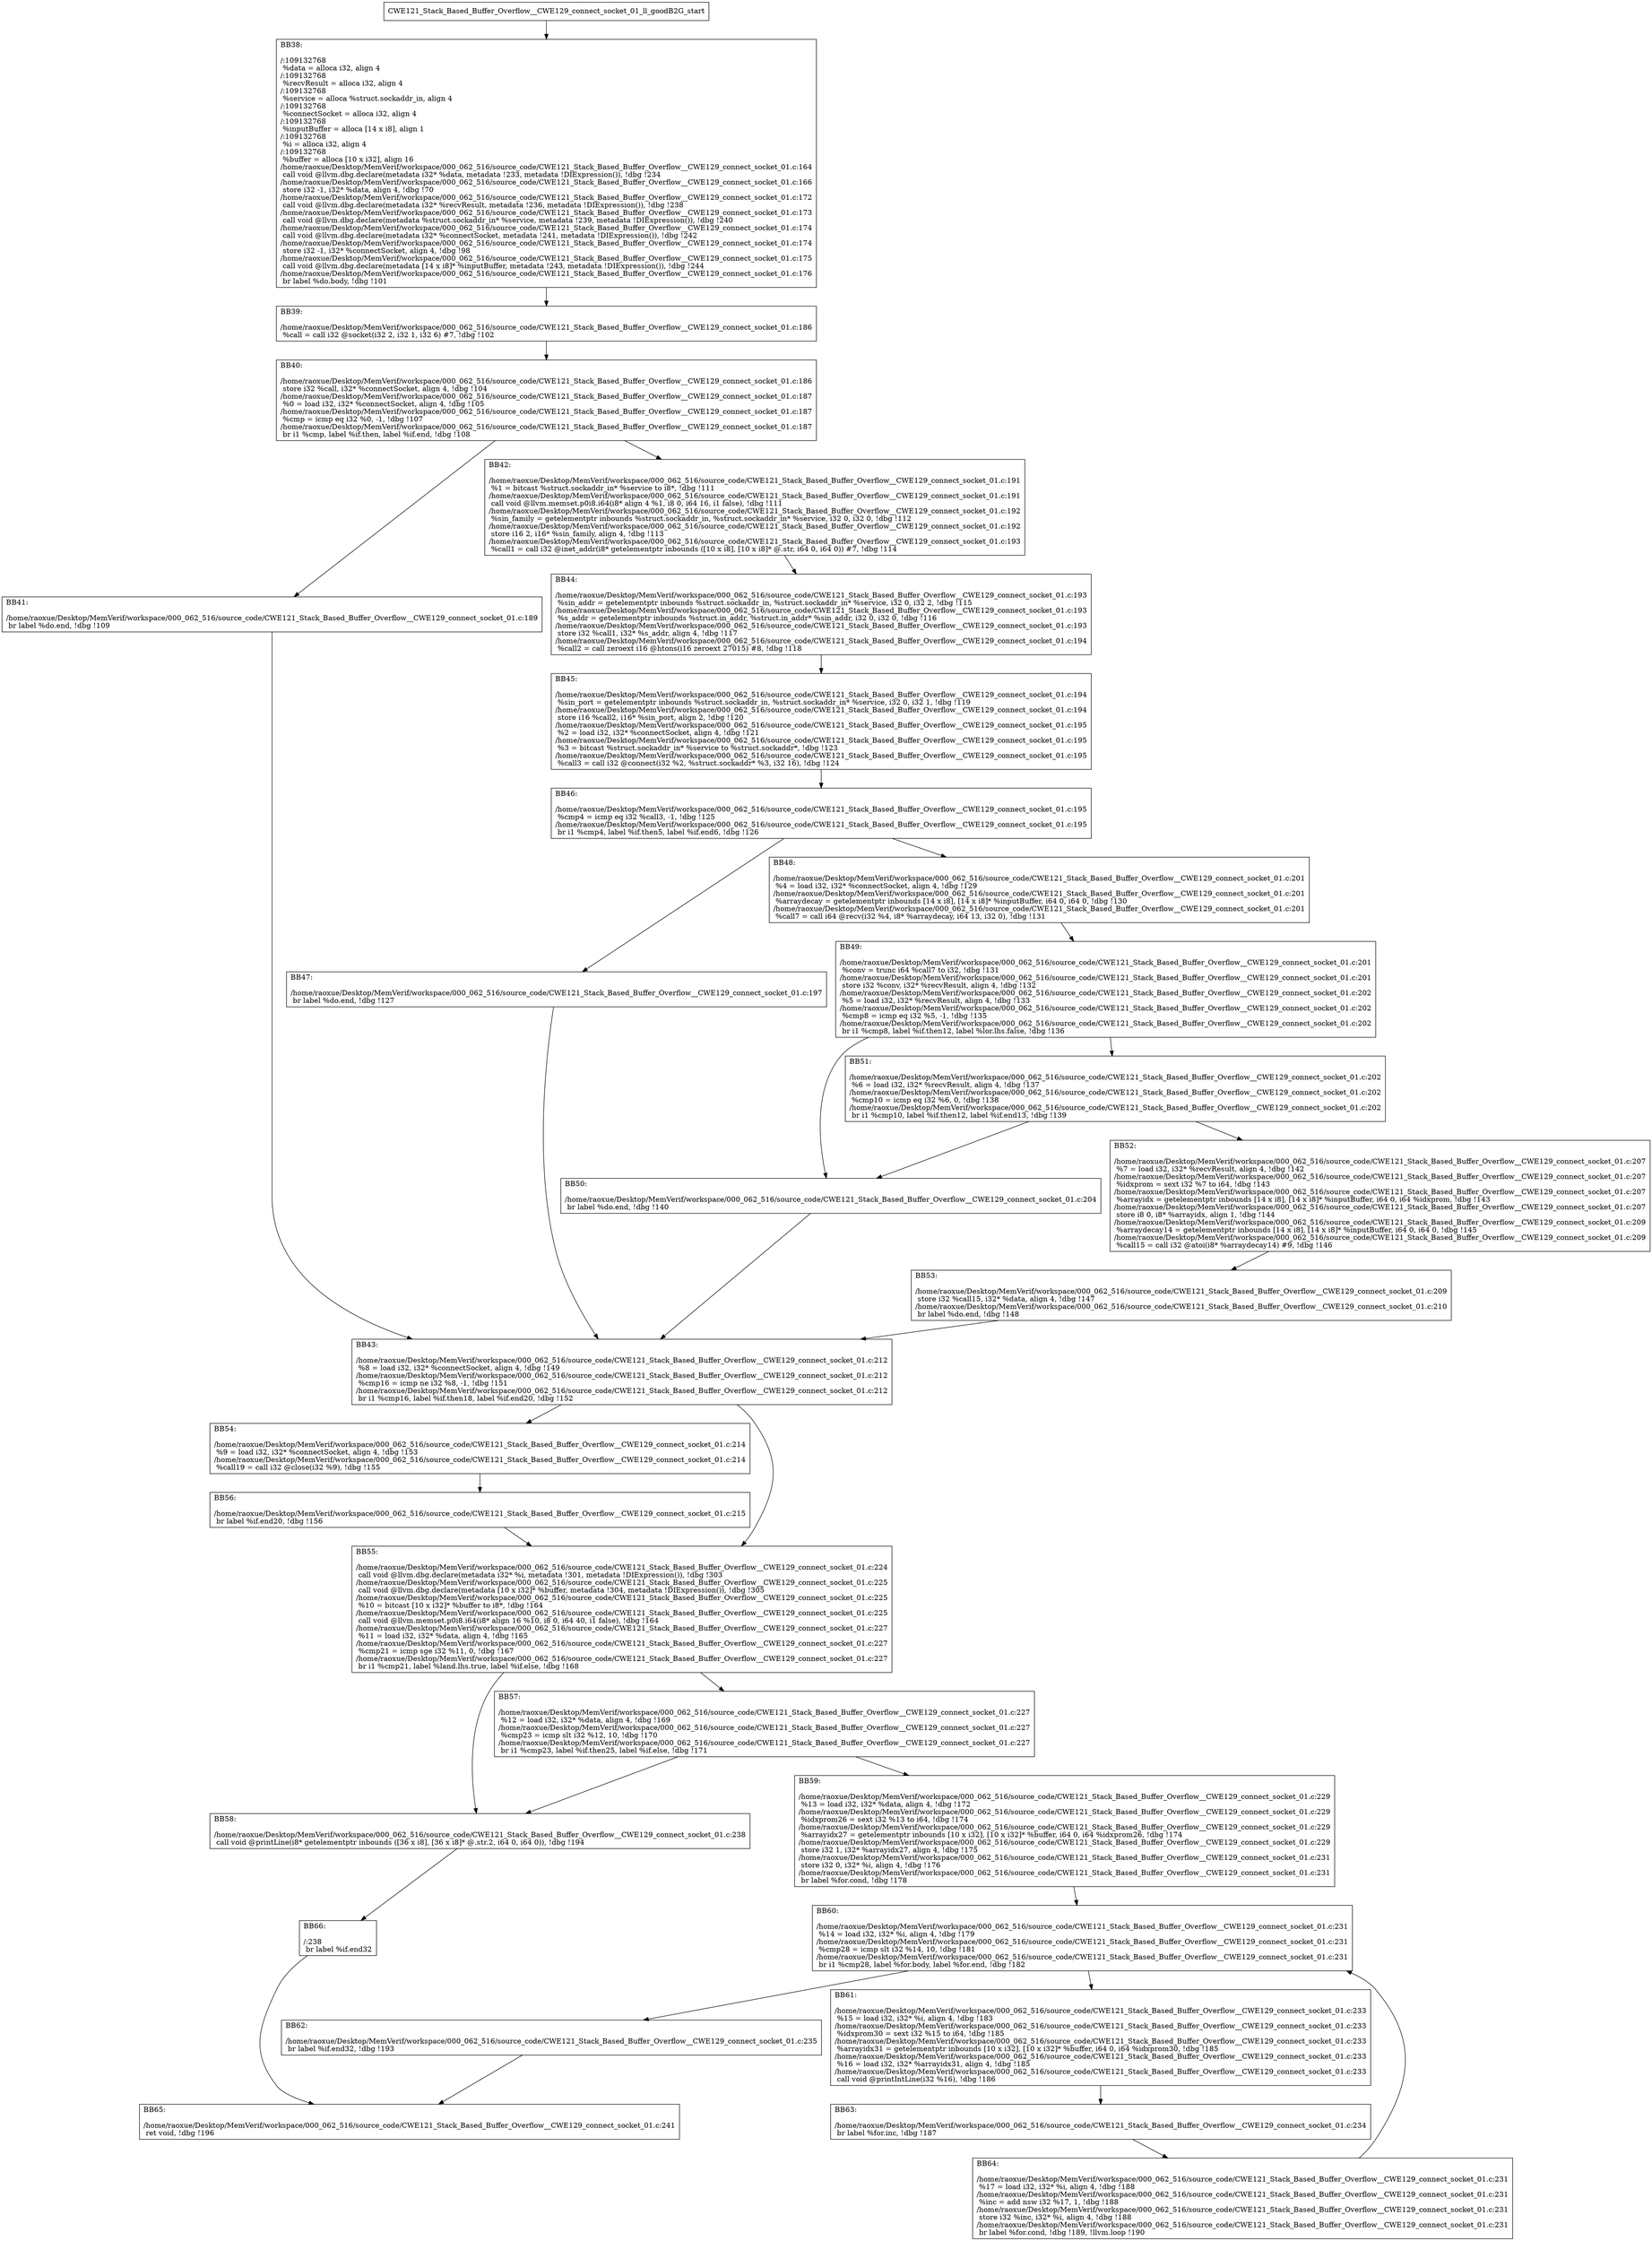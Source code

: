 digraph "CFG for'CWE121_Stack_Based_Buffer_Overflow__CWE129_connect_socket_01_ll_goodB2G' function" {
	BBCWE121_Stack_Based_Buffer_Overflow__CWE129_connect_socket_01_ll_goodB2G_start[shape=record,label="{CWE121_Stack_Based_Buffer_Overflow__CWE129_connect_socket_01_ll_goodB2G_start}"];
	BBCWE121_Stack_Based_Buffer_Overflow__CWE129_connect_socket_01_ll_goodB2G_start-> CWE121_Stack_Based_Buffer_Overflow__CWE129_connect_socket_01_ll_goodB2GBB38;
	CWE121_Stack_Based_Buffer_Overflow__CWE129_connect_socket_01_ll_goodB2GBB38 [shape=record, label="{BB38:\l\l/:109132768\l
  %data = alloca i32, align 4\l
/:109132768\l
  %recvResult = alloca i32, align 4\l
/:109132768\l
  %service = alloca %struct.sockaddr_in, align 4\l
/:109132768\l
  %connectSocket = alloca i32, align 4\l
/:109132768\l
  %inputBuffer = alloca [14 x i8], align 1\l
/:109132768\l
  %i = alloca i32, align 4\l
/:109132768\l
  %buffer = alloca [10 x i32], align 16\l
/home/raoxue/Desktop/MemVerif/workspace/000_062_516/source_code/CWE121_Stack_Based_Buffer_Overflow__CWE129_connect_socket_01.c:164\l
  call void @llvm.dbg.declare(metadata i32* %data, metadata !233, metadata !DIExpression()), !dbg !234\l
/home/raoxue/Desktop/MemVerif/workspace/000_062_516/source_code/CWE121_Stack_Based_Buffer_Overflow__CWE129_connect_socket_01.c:166\l
  store i32 -1, i32* %data, align 4, !dbg !70\l
/home/raoxue/Desktop/MemVerif/workspace/000_062_516/source_code/CWE121_Stack_Based_Buffer_Overflow__CWE129_connect_socket_01.c:172\l
  call void @llvm.dbg.declare(metadata i32* %recvResult, metadata !236, metadata !DIExpression()), !dbg !238\l
/home/raoxue/Desktop/MemVerif/workspace/000_062_516/source_code/CWE121_Stack_Based_Buffer_Overflow__CWE129_connect_socket_01.c:173\l
  call void @llvm.dbg.declare(metadata %struct.sockaddr_in* %service, metadata !239, metadata !DIExpression()), !dbg !240\l
/home/raoxue/Desktop/MemVerif/workspace/000_062_516/source_code/CWE121_Stack_Based_Buffer_Overflow__CWE129_connect_socket_01.c:174\l
  call void @llvm.dbg.declare(metadata i32* %connectSocket, metadata !241, metadata !DIExpression()), !dbg !242\l
/home/raoxue/Desktop/MemVerif/workspace/000_062_516/source_code/CWE121_Stack_Based_Buffer_Overflow__CWE129_connect_socket_01.c:174\l
  store i32 -1, i32* %connectSocket, align 4, !dbg !98\l
/home/raoxue/Desktop/MemVerif/workspace/000_062_516/source_code/CWE121_Stack_Based_Buffer_Overflow__CWE129_connect_socket_01.c:175\l
  call void @llvm.dbg.declare(metadata [14 x i8]* %inputBuffer, metadata !243, metadata !DIExpression()), !dbg !244\l
/home/raoxue/Desktop/MemVerif/workspace/000_062_516/source_code/CWE121_Stack_Based_Buffer_Overflow__CWE129_connect_socket_01.c:176\l
  br label %do.body, !dbg !101\l
}"];
	CWE121_Stack_Based_Buffer_Overflow__CWE129_connect_socket_01_ll_goodB2GBB38-> CWE121_Stack_Based_Buffer_Overflow__CWE129_connect_socket_01_ll_goodB2GBB39;
	CWE121_Stack_Based_Buffer_Overflow__CWE129_connect_socket_01_ll_goodB2GBB39 [shape=record, label="{BB39:\l\l/home/raoxue/Desktop/MemVerif/workspace/000_062_516/source_code/CWE121_Stack_Based_Buffer_Overflow__CWE129_connect_socket_01.c:186\l
  %call = call i32 @socket(i32 2, i32 1, i32 6) #7, !dbg !102\l
}"];
	CWE121_Stack_Based_Buffer_Overflow__CWE129_connect_socket_01_ll_goodB2GBB39-> CWE121_Stack_Based_Buffer_Overflow__CWE129_connect_socket_01_ll_goodB2GBB40;
	CWE121_Stack_Based_Buffer_Overflow__CWE129_connect_socket_01_ll_goodB2GBB40 [shape=record, label="{BB40:\l\l/home/raoxue/Desktop/MemVerif/workspace/000_062_516/source_code/CWE121_Stack_Based_Buffer_Overflow__CWE129_connect_socket_01.c:186\l
  store i32 %call, i32* %connectSocket, align 4, !dbg !104\l
/home/raoxue/Desktop/MemVerif/workspace/000_062_516/source_code/CWE121_Stack_Based_Buffer_Overflow__CWE129_connect_socket_01.c:187\l
  %0 = load i32, i32* %connectSocket, align 4, !dbg !105\l
/home/raoxue/Desktop/MemVerif/workspace/000_062_516/source_code/CWE121_Stack_Based_Buffer_Overflow__CWE129_connect_socket_01.c:187\l
  %cmp = icmp eq i32 %0, -1, !dbg !107\l
/home/raoxue/Desktop/MemVerif/workspace/000_062_516/source_code/CWE121_Stack_Based_Buffer_Overflow__CWE129_connect_socket_01.c:187\l
  br i1 %cmp, label %if.then, label %if.end, !dbg !108\l
}"];
	CWE121_Stack_Based_Buffer_Overflow__CWE129_connect_socket_01_ll_goodB2GBB40-> CWE121_Stack_Based_Buffer_Overflow__CWE129_connect_socket_01_ll_goodB2GBB41;
	CWE121_Stack_Based_Buffer_Overflow__CWE129_connect_socket_01_ll_goodB2GBB40-> CWE121_Stack_Based_Buffer_Overflow__CWE129_connect_socket_01_ll_goodB2GBB42;
	CWE121_Stack_Based_Buffer_Overflow__CWE129_connect_socket_01_ll_goodB2GBB41 [shape=record, label="{BB41:\l\l/home/raoxue/Desktop/MemVerif/workspace/000_062_516/source_code/CWE121_Stack_Based_Buffer_Overflow__CWE129_connect_socket_01.c:189\l
  br label %do.end, !dbg !109\l
}"];
	CWE121_Stack_Based_Buffer_Overflow__CWE129_connect_socket_01_ll_goodB2GBB41-> CWE121_Stack_Based_Buffer_Overflow__CWE129_connect_socket_01_ll_goodB2GBB43;
	CWE121_Stack_Based_Buffer_Overflow__CWE129_connect_socket_01_ll_goodB2GBB42 [shape=record, label="{BB42:\l\l/home/raoxue/Desktop/MemVerif/workspace/000_062_516/source_code/CWE121_Stack_Based_Buffer_Overflow__CWE129_connect_socket_01.c:191\l
  %1 = bitcast %struct.sockaddr_in* %service to i8*, !dbg !111\l
/home/raoxue/Desktop/MemVerif/workspace/000_062_516/source_code/CWE121_Stack_Based_Buffer_Overflow__CWE129_connect_socket_01.c:191\l
  call void @llvm.memset.p0i8.i64(i8* align 4 %1, i8 0, i64 16, i1 false), !dbg !111\l
/home/raoxue/Desktop/MemVerif/workspace/000_062_516/source_code/CWE121_Stack_Based_Buffer_Overflow__CWE129_connect_socket_01.c:192\l
  %sin_family = getelementptr inbounds %struct.sockaddr_in, %struct.sockaddr_in* %service, i32 0, i32 0, !dbg !112\l
/home/raoxue/Desktop/MemVerif/workspace/000_062_516/source_code/CWE121_Stack_Based_Buffer_Overflow__CWE129_connect_socket_01.c:192\l
  store i16 2, i16* %sin_family, align 4, !dbg !113\l
/home/raoxue/Desktop/MemVerif/workspace/000_062_516/source_code/CWE121_Stack_Based_Buffer_Overflow__CWE129_connect_socket_01.c:193\l
  %call1 = call i32 @inet_addr(i8* getelementptr inbounds ([10 x i8], [10 x i8]* @.str, i64 0, i64 0)) #7, !dbg !114\l
}"];
	CWE121_Stack_Based_Buffer_Overflow__CWE129_connect_socket_01_ll_goodB2GBB42-> CWE121_Stack_Based_Buffer_Overflow__CWE129_connect_socket_01_ll_goodB2GBB44;
	CWE121_Stack_Based_Buffer_Overflow__CWE129_connect_socket_01_ll_goodB2GBB44 [shape=record, label="{BB44:\l\l/home/raoxue/Desktop/MemVerif/workspace/000_062_516/source_code/CWE121_Stack_Based_Buffer_Overflow__CWE129_connect_socket_01.c:193\l
  %sin_addr = getelementptr inbounds %struct.sockaddr_in, %struct.sockaddr_in* %service, i32 0, i32 2, !dbg !115\l
/home/raoxue/Desktop/MemVerif/workspace/000_062_516/source_code/CWE121_Stack_Based_Buffer_Overflow__CWE129_connect_socket_01.c:193\l
  %s_addr = getelementptr inbounds %struct.in_addr, %struct.in_addr* %sin_addr, i32 0, i32 0, !dbg !116\l
/home/raoxue/Desktop/MemVerif/workspace/000_062_516/source_code/CWE121_Stack_Based_Buffer_Overflow__CWE129_connect_socket_01.c:193\l
  store i32 %call1, i32* %s_addr, align 4, !dbg !117\l
/home/raoxue/Desktop/MemVerif/workspace/000_062_516/source_code/CWE121_Stack_Based_Buffer_Overflow__CWE129_connect_socket_01.c:194\l
  %call2 = call zeroext i16 @htons(i16 zeroext 27015) #8, !dbg !118\l
}"];
	CWE121_Stack_Based_Buffer_Overflow__CWE129_connect_socket_01_ll_goodB2GBB44-> CWE121_Stack_Based_Buffer_Overflow__CWE129_connect_socket_01_ll_goodB2GBB45;
	CWE121_Stack_Based_Buffer_Overflow__CWE129_connect_socket_01_ll_goodB2GBB45 [shape=record, label="{BB45:\l\l/home/raoxue/Desktop/MemVerif/workspace/000_062_516/source_code/CWE121_Stack_Based_Buffer_Overflow__CWE129_connect_socket_01.c:194\l
  %sin_port = getelementptr inbounds %struct.sockaddr_in, %struct.sockaddr_in* %service, i32 0, i32 1, !dbg !119\l
/home/raoxue/Desktop/MemVerif/workspace/000_062_516/source_code/CWE121_Stack_Based_Buffer_Overflow__CWE129_connect_socket_01.c:194\l
  store i16 %call2, i16* %sin_port, align 2, !dbg !120\l
/home/raoxue/Desktop/MemVerif/workspace/000_062_516/source_code/CWE121_Stack_Based_Buffer_Overflow__CWE129_connect_socket_01.c:195\l
  %2 = load i32, i32* %connectSocket, align 4, !dbg !121\l
/home/raoxue/Desktop/MemVerif/workspace/000_062_516/source_code/CWE121_Stack_Based_Buffer_Overflow__CWE129_connect_socket_01.c:195\l
  %3 = bitcast %struct.sockaddr_in* %service to %struct.sockaddr*, !dbg !123\l
/home/raoxue/Desktop/MemVerif/workspace/000_062_516/source_code/CWE121_Stack_Based_Buffer_Overflow__CWE129_connect_socket_01.c:195\l
  %call3 = call i32 @connect(i32 %2, %struct.sockaddr* %3, i32 16), !dbg !124\l
}"];
	CWE121_Stack_Based_Buffer_Overflow__CWE129_connect_socket_01_ll_goodB2GBB45-> CWE121_Stack_Based_Buffer_Overflow__CWE129_connect_socket_01_ll_goodB2GBB46;
	CWE121_Stack_Based_Buffer_Overflow__CWE129_connect_socket_01_ll_goodB2GBB46 [shape=record, label="{BB46:\l\l/home/raoxue/Desktop/MemVerif/workspace/000_062_516/source_code/CWE121_Stack_Based_Buffer_Overflow__CWE129_connect_socket_01.c:195\l
  %cmp4 = icmp eq i32 %call3, -1, !dbg !125\l
/home/raoxue/Desktop/MemVerif/workspace/000_062_516/source_code/CWE121_Stack_Based_Buffer_Overflow__CWE129_connect_socket_01.c:195\l
  br i1 %cmp4, label %if.then5, label %if.end6, !dbg !126\l
}"];
	CWE121_Stack_Based_Buffer_Overflow__CWE129_connect_socket_01_ll_goodB2GBB46-> CWE121_Stack_Based_Buffer_Overflow__CWE129_connect_socket_01_ll_goodB2GBB47;
	CWE121_Stack_Based_Buffer_Overflow__CWE129_connect_socket_01_ll_goodB2GBB46-> CWE121_Stack_Based_Buffer_Overflow__CWE129_connect_socket_01_ll_goodB2GBB48;
	CWE121_Stack_Based_Buffer_Overflow__CWE129_connect_socket_01_ll_goodB2GBB47 [shape=record, label="{BB47:\l\l/home/raoxue/Desktop/MemVerif/workspace/000_062_516/source_code/CWE121_Stack_Based_Buffer_Overflow__CWE129_connect_socket_01.c:197\l
  br label %do.end, !dbg !127\l
}"];
	CWE121_Stack_Based_Buffer_Overflow__CWE129_connect_socket_01_ll_goodB2GBB47-> CWE121_Stack_Based_Buffer_Overflow__CWE129_connect_socket_01_ll_goodB2GBB43;
	CWE121_Stack_Based_Buffer_Overflow__CWE129_connect_socket_01_ll_goodB2GBB48 [shape=record, label="{BB48:\l\l/home/raoxue/Desktop/MemVerif/workspace/000_062_516/source_code/CWE121_Stack_Based_Buffer_Overflow__CWE129_connect_socket_01.c:201\l
  %4 = load i32, i32* %connectSocket, align 4, !dbg !129\l
/home/raoxue/Desktop/MemVerif/workspace/000_062_516/source_code/CWE121_Stack_Based_Buffer_Overflow__CWE129_connect_socket_01.c:201\l
  %arraydecay = getelementptr inbounds [14 x i8], [14 x i8]* %inputBuffer, i64 0, i64 0, !dbg !130\l
/home/raoxue/Desktop/MemVerif/workspace/000_062_516/source_code/CWE121_Stack_Based_Buffer_Overflow__CWE129_connect_socket_01.c:201\l
  %call7 = call i64 @recv(i32 %4, i8* %arraydecay, i64 13, i32 0), !dbg !131\l
}"];
	CWE121_Stack_Based_Buffer_Overflow__CWE129_connect_socket_01_ll_goodB2GBB48-> CWE121_Stack_Based_Buffer_Overflow__CWE129_connect_socket_01_ll_goodB2GBB49;
	CWE121_Stack_Based_Buffer_Overflow__CWE129_connect_socket_01_ll_goodB2GBB49 [shape=record, label="{BB49:\l\l/home/raoxue/Desktop/MemVerif/workspace/000_062_516/source_code/CWE121_Stack_Based_Buffer_Overflow__CWE129_connect_socket_01.c:201\l
  %conv = trunc i64 %call7 to i32, !dbg !131\l
/home/raoxue/Desktop/MemVerif/workspace/000_062_516/source_code/CWE121_Stack_Based_Buffer_Overflow__CWE129_connect_socket_01.c:201\l
  store i32 %conv, i32* %recvResult, align 4, !dbg !132\l
/home/raoxue/Desktop/MemVerif/workspace/000_062_516/source_code/CWE121_Stack_Based_Buffer_Overflow__CWE129_connect_socket_01.c:202\l
  %5 = load i32, i32* %recvResult, align 4, !dbg !133\l
/home/raoxue/Desktop/MemVerif/workspace/000_062_516/source_code/CWE121_Stack_Based_Buffer_Overflow__CWE129_connect_socket_01.c:202\l
  %cmp8 = icmp eq i32 %5, -1, !dbg !135\l
/home/raoxue/Desktop/MemVerif/workspace/000_062_516/source_code/CWE121_Stack_Based_Buffer_Overflow__CWE129_connect_socket_01.c:202\l
  br i1 %cmp8, label %if.then12, label %lor.lhs.false, !dbg !136\l
}"];
	CWE121_Stack_Based_Buffer_Overflow__CWE129_connect_socket_01_ll_goodB2GBB49-> CWE121_Stack_Based_Buffer_Overflow__CWE129_connect_socket_01_ll_goodB2GBB50;
	CWE121_Stack_Based_Buffer_Overflow__CWE129_connect_socket_01_ll_goodB2GBB49-> CWE121_Stack_Based_Buffer_Overflow__CWE129_connect_socket_01_ll_goodB2GBB51;
	CWE121_Stack_Based_Buffer_Overflow__CWE129_connect_socket_01_ll_goodB2GBB51 [shape=record, label="{BB51:\l\l/home/raoxue/Desktop/MemVerif/workspace/000_062_516/source_code/CWE121_Stack_Based_Buffer_Overflow__CWE129_connect_socket_01.c:202\l
  %6 = load i32, i32* %recvResult, align 4, !dbg !137\l
/home/raoxue/Desktop/MemVerif/workspace/000_062_516/source_code/CWE121_Stack_Based_Buffer_Overflow__CWE129_connect_socket_01.c:202\l
  %cmp10 = icmp eq i32 %6, 0, !dbg !138\l
/home/raoxue/Desktop/MemVerif/workspace/000_062_516/source_code/CWE121_Stack_Based_Buffer_Overflow__CWE129_connect_socket_01.c:202\l
  br i1 %cmp10, label %if.then12, label %if.end13, !dbg !139\l
}"];
	CWE121_Stack_Based_Buffer_Overflow__CWE129_connect_socket_01_ll_goodB2GBB51-> CWE121_Stack_Based_Buffer_Overflow__CWE129_connect_socket_01_ll_goodB2GBB50;
	CWE121_Stack_Based_Buffer_Overflow__CWE129_connect_socket_01_ll_goodB2GBB51-> CWE121_Stack_Based_Buffer_Overflow__CWE129_connect_socket_01_ll_goodB2GBB52;
	CWE121_Stack_Based_Buffer_Overflow__CWE129_connect_socket_01_ll_goodB2GBB50 [shape=record, label="{BB50:\l\l/home/raoxue/Desktop/MemVerif/workspace/000_062_516/source_code/CWE121_Stack_Based_Buffer_Overflow__CWE129_connect_socket_01.c:204\l
  br label %do.end, !dbg !140\l
}"];
	CWE121_Stack_Based_Buffer_Overflow__CWE129_connect_socket_01_ll_goodB2GBB50-> CWE121_Stack_Based_Buffer_Overflow__CWE129_connect_socket_01_ll_goodB2GBB43;
	CWE121_Stack_Based_Buffer_Overflow__CWE129_connect_socket_01_ll_goodB2GBB52 [shape=record, label="{BB52:\l\l/home/raoxue/Desktop/MemVerif/workspace/000_062_516/source_code/CWE121_Stack_Based_Buffer_Overflow__CWE129_connect_socket_01.c:207\l
  %7 = load i32, i32* %recvResult, align 4, !dbg !142\l
/home/raoxue/Desktop/MemVerif/workspace/000_062_516/source_code/CWE121_Stack_Based_Buffer_Overflow__CWE129_connect_socket_01.c:207\l
  %idxprom = sext i32 %7 to i64, !dbg !143\l
/home/raoxue/Desktop/MemVerif/workspace/000_062_516/source_code/CWE121_Stack_Based_Buffer_Overflow__CWE129_connect_socket_01.c:207\l
  %arrayidx = getelementptr inbounds [14 x i8], [14 x i8]* %inputBuffer, i64 0, i64 %idxprom, !dbg !143\l
/home/raoxue/Desktop/MemVerif/workspace/000_062_516/source_code/CWE121_Stack_Based_Buffer_Overflow__CWE129_connect_socket_01.c:207\l
  store i8 0, i8* %arrayidx, align 1, !dbg !144\l
/home/raoxue/Desktop/MemVerif/workspace/000_062_516/source_code/CWE121_Stack_Based_Buffer_Overflow__CWE129_connect_socket_01.c:209\l
  %arraydecay14 = getelementptr inbounds [14 x i8], [14 x i8]* %inputBuffer, i64 0, i64 0, !dbg !145\l
/home/raoxue/Desktop/MemVerif/workspace/000_062_516/source_code/CWE121_Stack_Based_Buffer_Overflow__CWE129_connect_socket_01.c:209\l
  %call15 = call i32 @atoi(i8* %arraydecay14) #9, !dbg !146\l
}"];
	CWE121_Stack_Based_Buffer_Overflow__CWE129_connect_socket_01_ll_goodB2GBB52-> CWE121_Stack_Based_Buffer_Overflow__CWE129_connect_socket_01_ll_goodB2GBB53;
	CWE121_Stack_Based_Buffer_Overflow__CWE129_connect_socket_01_ll_goodB2GBB53 [shape=record, label="{BB53:\l\l/home/raoxue/Desktop/MemVerif/workspace/000_062_516/source_code/CWE121_Stack_Based_Buffer_Overflow__CWE129_connect_socket_01.c:209\l
  store i32 %call15, i32* %data, align 4, !dbg !147\l
/home/raoxue/Desktop/MemVerif/workspace/000_062_516/source_code/CWE121_Stack_Based_Buffer_Overflow__CWE129_connect_socket_01.c:210\l
  br label %do.end, !dbg !148\l
}"];
	CWE121_Stack_Based_Buffer_Overflow__CWE129_connect_socket_01_ll_goodB2GBB53-> CWE121_Stack_Based_Buffer_Overflow__CWE129_connect_socket_01_ll_goodB2GBB43;
	CWE121_Stack_Based_Buffer_Overflow__CWE129_connect_socket_01_ll_goodB2GBB43 [shape=record, label="{BB43:\l\l/home/raoxue/Desktop/MemVerif/workspace/000_062_516/source_code/CWE121_Stack_Based_Buffer_Overflow__CWE129_connect_socket_01.c:212\l
  %8 = load i32, i32* %connectSocket, align 4, !dbg !149\l
/home/raoxue/Desktop/MemVerif/workspace/000_062_516/source_code/CWE121_Stack_Based_Buffer_Overflow__CWE129_connect_socket_01.c:212\l
  %cmp16 = icmp ne i32 %8, -1, !dbg !151\l
/home/raoxue/Desktop/MemVerif/workspace/000_062_516/source_code/CWE121_Stack_Based_Buffer_Overflow__CWE129_connect_socket_01.c:212\l
  br i1 %cmp16, label %if.then18, label %if.end20, !dbg !152\l
}"];
	CWE121_Stack_Based_Buffer_Overflow__CWE129_connect_socket_01_ll_goodB2GBB43-> CWE121_Stack_Based_Buffer_Overflow__CWE129_connect_socket_01_ll_goodB2GBB54;
	CWE121_Stack_Based_Buffer_Overflow__CWE129_connect_socket_01_ll_goodB2GBB43-> CWE121_Stack_Based_Buffer_Overflow__CWE129_connect_socket_01_ll_goodB2GBB55;
	CWE121_Stack_Based_Buffer_Overflow__CWE129_connect_socket_01_ll_goodB2GBB54 [shape=record, label="{BB54:\l\l/home/raoxue/Desktop/MemVerif/workspace/000_062_516/source_code/CWE121_Stack_Based_Buffer_Overflow__CWE129_connect_socket_01.c:214\l
  %9 = load i32, i32* %connectSocket, align 4, !dbg !153\l
/home/raoxue/Desktop/MemVerif/workspace/000_062_516/source_code/CWE121_Stack_Based_Buffer_Overflow__CWE129_connect_socket_01.c:214\l
  %call19 = call i32 @close(i32 %9), !dbg !155\l
}"];
	CWE121_Stack_Based_Buffer_Overflow__CWE129_connect_socket_01_ll_goodB2GBB54-> CWE121_Stack_Based_Buffer_Overflow__CWE129_connect_socket_01_ll_goodB2GBB56;
	CWE121_Stack_Based_Buffer_Overflow__CWE129_connect_socket_01_ll_goodB2GBB56 [shape=record, label="{BB56:\l\l/home/raoxue/Desktop/MemVerif/workspace/000_062_516/source_code/CWE121_Stack_Based_Buffer_Overflow__CWE129_connect_socket_01.c:215\l
  br label %if.end20, !dbg !156\l
}"];
	CWE121_Stack_Based_Buffer_Overflow__CWE129_connect_socket_01_ll_goodB2GBB56-> CWE121_Stack_Based_Buffer_Overflow__CWE129_connect_socket_01_ll_goodB2GBB55;
	CWE121_Stack_Based_Buffer_Overflow__CWE129_connect_socket_01_ll_goodB2GBB55 [shape=record, label="{BB55:\l\l/home/raoxue/Desktop/MemVerif/workspace/000_062_516/source_code/CWE121_Stack_Based_Buffer_Overflow__CWE129_connect_socket_01.c:224\l
  call void @llvm.dbg.declare(metadata i32* %i, metadata !301, metadata !DIExpression()), !dbg !303\l
/home/raoxue/Desktop/MemVerif/workspace/000_062_516/source_code/CWE121_Stack_Based_Buffer_Overflow__CWE129_connect_socket_01.c:225\l
  call void @llvm.dbg.declare(metadata [10 x i32]* %buffer, metadata !304, metadata !DIExpression()), !dbg !305\l
/home/raoxue/Desktop/MemVerif/workspace/000_062_516/source_code/CWE121_Stack_Based_Buffer_Overflow__CWE129_connect_socket_01.c:225\l
  %10 = bitcast [10 x i32]* %buffer to i8*, !dbg !164\l
/home/raoxue/Desktop/MemVerif/workspace/000_062_516/source_code/CWE121_Stack_Based_Buffer_Overflow__CWE129_connect_socket_01.c:225\l
  call void @llvm.memset.p0i8.i64(i8* align 16 %10, i8 0, i64 40, i1 false), !dbg !164\l
/home/raoxue/Desktop/MemVerif/workspace/000_062_516/source_code/CWE121_Stack_Based_Buffer_Overflow__CWE129_connect_socket_01.c:227\l
  %11 = load i32, i32* %data, align 4, !dbg !165\l
/home/raoxue/Desktop/MemVerif/workspace/000_062_516/source_code/CWE121_Stack_Based_Buffer_Overflow__CWE129_connect_socket_01.c:227\l
  %cmp21 = icmp sge i32 %11, 0, !dbg !167\l
/home/raoxue/Desktop/MemVerif/workspace/000_062_516/source_code/CWE121_Stack_Based_Buffer_Overflow__CWE129_connect_socket_01.c:227\l
  br i1 %cmp21, label %land.lhs.true, label %if.else, !dbg !168\l
}"];
	CWE121_Stack_Based_Buffer_Overflow__CWE129_connect_socket_01_ll_goodB2GBB55-> CWE121_Stack_Based_Buffer_Overflow__CWE129_connect_socket_01_ll_goodB2GBB57;
	CWE121_Stack_Based_Buffer_Overflow__CWE129_connect_socket_01_ll_goodB2GBB55-> CWE121_Stack_Based_Buffer_Overflow__CWE129_connect_socket_01_ll_goodB2GBB58;
	CWE121_Stack_Based_Buffer_Overflow__CWE129_connect_socket_01_ll_goodB2GBB57 [shape=record, label="{BB57:\l\l/home/raoxue/Desktop/MemVerif/workspace/000_062_516/source_code/CWE121_Stack_Based_Buffer_Overflow__CWE129_connect_socket_01.c:227\l
  %12 = load i32, i32* %data, align 4, !dbg !169\l
/home/raoxue/Desktop/MemVerif/workspace/000_062_516/source_code/CWE121_Stack_Based_Buffer_Overflow__CWE129_connect_socket_01.c:227\l
  %cmp23 = icmp slt i32 %12, 10, !dbg !170\l
/home/raoxue/Desktop/MemVerif/workspace/000_062_516/source_code/CWE121_Stack_Based_Buffer_Overflow__CWE129_connect_socket_01.c:227\l
  br i1 %cmp23, label %if.then25, label %if.else, !dbg !171\l
}"];
	CWE121_Stack_Based_Buffer_Overflow__CWE129_connect_socket_01_ll_goodB2GBB57-> CWE121_Stack_Based_Buffer_Overflow__CWE129_connect_socket_01_ll_goodB2GBB59;
	CWE121_Stack_Based_Buffer_Overflow__CWE129_connect_socket_01_ll_goodB2GBB57-> CWE121_Stack_Based_Buffer_Overflow__CWE129_connect_socket_01_ll_goodB2GBB58;
	CWE121_Stack_Based_Buffer_Overflow__CWE129_connect_socket_01_ll_goodB2GBB59 [shape=record, label="{BB59:\l\l/home/raoxue/Desktop/MemVerif/workspace/000_062_516/source_code/CWE121_Stack_Based_Buffer_Overflow__CWE129_connect_socket_01.c:229\l
  %13 = load i32, i32* %data, align 4, !dbg !172\l
/home/raoxue/Desktop/MemVerif/workspace/000_062_516/source_code/CWE121_Stack_Based_Buffer_Overflow__CWE129_connect_socket_01.c:229\l
  %idxprom26 = sext i32 %13 to i64, !dbg !174\l
/home/raoxue/Desktop/MemVerif/workspace/000_062_516/source_code/CWE121_Stack_Based_Buffer_Overflow__CWE129_connect_socket_01.c:229\l
  %arrayidx27 = getelementptr inbounds [10 x i32], [10 x i32]* %buffer, i64 0, i64 %idxprom26, !dbg !174\l
/home/raoxue/Desktop/MemVerif/workspace/000_062_516/source_code/CWE121_Stack_Based_Buffer_Overflow__CWE129_connect_socket_01.c:229\l
  store i32 1, i32* %arrayidx27, align 4, !dbg !175\l
/home/raoxue/Desktop/MemVerif/workspace/000_062_516/source_code/CWE121_Stack_Based_Buffer_Overflow__CWE129_connect_socket_01.c:231\l
  store i32 0, i32* %i, align 4, !dbg !176\l
/home/raoxue/Desktop/MemVerif/workspace/000_062_516/source_code/CWE121_Stack_Based_Buffer_Overflow__CWE129_connect_socket_01.c:231\l
  br label %for.cond, !dbg !178\l
}"];
	CWE121_Stack_Based_Buffer_Overflow__CWE129_connect_socket_01_ll_goodB2GBB59-> CWE121_Stack_Based_Buffer_Overflow__CWE129_connect_socket_01_ll_goodB2GBB60;
	CWE121_Stack_Based_Buffer_Overflow__CWE129_connect_socket_01_ll_goodB2GBB60 [shape=record, label="{BB60:\l\l/home/raoxue/Desktop/MemVerif/workspace/000_062_516/source_code/CWE121_Stack_Based_Buffer_Overflow__CWE129_connect_socket_01.c:231\l
  %14 = load i32, i32* %i, align 4, !dbg !179\l
/home/raoxue/Desktop/MemVerif/workspace/000_062_516/source_code/CWE121_Stack_Based_Buffer_Overflow__CWE129_connect_socket_01.c:231\l
  %cmp28 = icmp slt i32 %14, 10, !dbg !181\l
/home/raoxue/Desktop/MemVerif/workspace/000_062_516/source_code/CWE121_Stack_Based_Buffer_Overflow__CWE129_connect_socket_01.c:231\l
  br i1 %cmp28, label %for.body, label %for.end, !dbg !182\l
}"];
	CWE121_Stack_Based_Buffer_Overflow__CWE129_connect_socket_01_ll_goodB2GBB60-> CWE121_Stack_Based_Buffer_Overflow__CWE129_connect_socket_01_ll_goodB2GBB61;
	CWE121_Stack_Based_Buffer_Overflow__CWE129_connect_socket_01_ll_goodB2GBB60-> CWE121_Stack_Based_Buffer_Overflow__CWE129_connect_socket_01_ll_goodB2GBB62;
	CWE121_Stack_Based_Buffer_Overflow__CWE129_connect_socket_01_ll_goodB2GBB61 [shape=record, label="{BB61:\l\l/home/raoxue/Desktop/MemVerif/workspace/000_062_516/source_code/CWE121_Stack_Based_Buffer_Overflow__CWE129_connect_socket_01.c:233\l
  %15 = load i32, i32* %i, align 4, !dbg !183\l
/home/raoxue/Desktop/MemVerif/workspace/000_062_516/source_code/CWE121_Stack_Based_Buffer_Overflow__CWE129_connect_socket_01.c:233\l
  %idxprom30 = sext i32 %15 to i64, !dbg !185\l
/home/raoxue/Desktop/MemVerif/workspace/000_062_516/source_code/CWE121_Stack_Based_Buffer_Overflow__CWE129_connect_socket_01.c:233\l
  %arrayidx31 = getelementptr inbounds [10 x i32], [10 x i32]* %buffer, i64 0, i64 %idxprom30, !dbg !185\l
/home/raoxue/Desktop/MemVerif/workspace/000_062_516/source_code/CWE121_Stack_Based_Buffer_Overflow__CWE129_connect_socket_01.c:233\l
  %16 = load i32, i32* %arrayidx31, align 4, !dbg !185\l
/home/raoxue/Desktop/MemVerif/workspace/000_062_516/source_code/CWE121_Stack_Based_Buffer_Overflow__CWE129_connect_socket_01.c:233\l
  call void @printIntLine(i32 %16), !dbg !186\l
}"];
	CWE121_Stack_Based_Buffer_Overflow__CWE129_connect_socket_01_ll_goodB2GBB61-> CWE121_Stack_Based_Buffer_Overflow__CWE129_connect_socket_01_ll_goodB2GBB63;
	CWE121_Stack_Based_Buffer_Overflow__CWE129_connect_socket_01_ll_goodB2GBB63 [shape=record, label="{BB63:\l\l/home/raoxue/Desktop/MemVerif/workspace/000_062_516/source_code/CWE121_Stack_Based_Buffer_Overflow__CWE129_connect_socket_01.c:234\l
  br label %for.inc, !dbg !187\l
}"];
	CWE121_Stack_Based_Buffer_Overflow__CWE129_connect_socket_01_ll_goodB2GBB63-> CWE121_Stack_Based_Buffer_Overflow__CWE129_connect_socket_01_ll_goodB2GBB64;
	CWE121_Stack_Based_Buffer_Overflow__CWE129_connect_socket_01_ll_goodB2GBB64 [shape=record, label="{BB64:\l\l/home/raoxue/Desktop/MemVerif/workspace/000_062_516/source_code/CWE121_Stack_Based_Buffer_Overflow__CWE129_connect_socket_01.c:231\l
  %17 = load i32, i32* %i, align 4, !dbg !188\l
/home/raoxue/Desktop/MemVerif/workspace/000_062_516/source_code/CWE121_Stack_Based_Buffer_Overflow__CWE129_connect_socket_01.c:231\l
  %inc = add nsw i32 %17, 1, !dbg !188\l
/home/raoxue/Desktop/MemVerif/workspace/000_062_516/source_code/CWE121_Stack_Based_Buffer_Overflow__CWE129_connect_socket_01.c:231\l
  store i32 %inc, i32* %i, align 4, !dbg !188\l
/home/raoxue/Desktop/MemVerif/workspace/000_062_516/source_code/CWE121_Stack_Based_Buffer_Overflow__CWE129_connect_socket_01.c:231\l
  br label %for.cond, !dbg !189, !llvm.loop !190\l
}"];
	CWE121_Stack_Based_Buffer_Overflow__CWE129_connect_socket_01_ll_goodB2GBB64-> CWE121_Stack_Based_Buffer_Overflow__CWE129_connect_socket_01_ll_goodB2GBB60;
	CWE121_Stack_Based_Buffer_Overflow__CWE129_connect_socket_01_ll_goodB2GBB62 [shape=record, label="{BB62:\l\l/home/raoxue/Desktop/MemVerif/workspace/000_062_516/source_code/CWE121_Stack_Based_Buffer_Overflow__CWE129_connect_socket_01.c:235\l
  br label %if.end32, !dbg !193\l
}"];
	CWE121_Stack_Based_Buffer_Overflow__CWE129_connect_socket_01_ll_goodB2GBB62-> CWE121_Stack_Based_Buffer_Overflow__CWE129_connect_socket_01_ll_goodB2GBB65;
	CWE121_Stack_Based_Buffer_Overflow__CWE129_connect_socket_01_ll_goodB2GBB58 [shape=record, label="{BB58:\l\l/home/raoxue/Desktop/MemVerif/workspace/000_062_516/source_code/CWE121_Stack_Based_Buffer_Overflow__CWE129_connect_socket_01.c:238\l
  call void @printLine(i8* getelementptr inbounds ([36 x i8], [36 x i8]* @.str.2, i64 0, i64 0)), !dbg !194\l
}"];
	CWE121_Stack_Based_Buffer_Overflow__CWE129_connect_socket_01_ll_goodB2GBB58-> CWE121_Stack_Based_Buffer_Overflow__CWE129_connect_socket_01_ll_goodB2GBB66;
	CWE121_Stack_Based_Buffer_Overflow__CWE129_connect_socket_01_ll_goodB2GBB66 [shape=record, label="{BB66:\l\l/:238\l
  br label %if.end32\l
}"];
	CWE121_Stack_Based_Buffer_Overflow__CWE129_connect_socket_01_ll_goodB2GBB66-> CWE121_Stack_Based_Buffer_Overflow__CWE129_connect_socket_01_ll_goodB2GBB65;
	CWE121_Stack_Based_Buffer_Overflow__CWE129_connect_socket_01_ll_goodB2GBB65 [shape=record, label="{BB65:\l\l/home/raoxue/Desktop/MemVerif/workspace/000_062_516/source_code/CWE121_Stack_Based_Buffer_Overflow__CWE129_connect_socket_01.c:241\l
  ret void, !dbg !196\l
}"];
}
